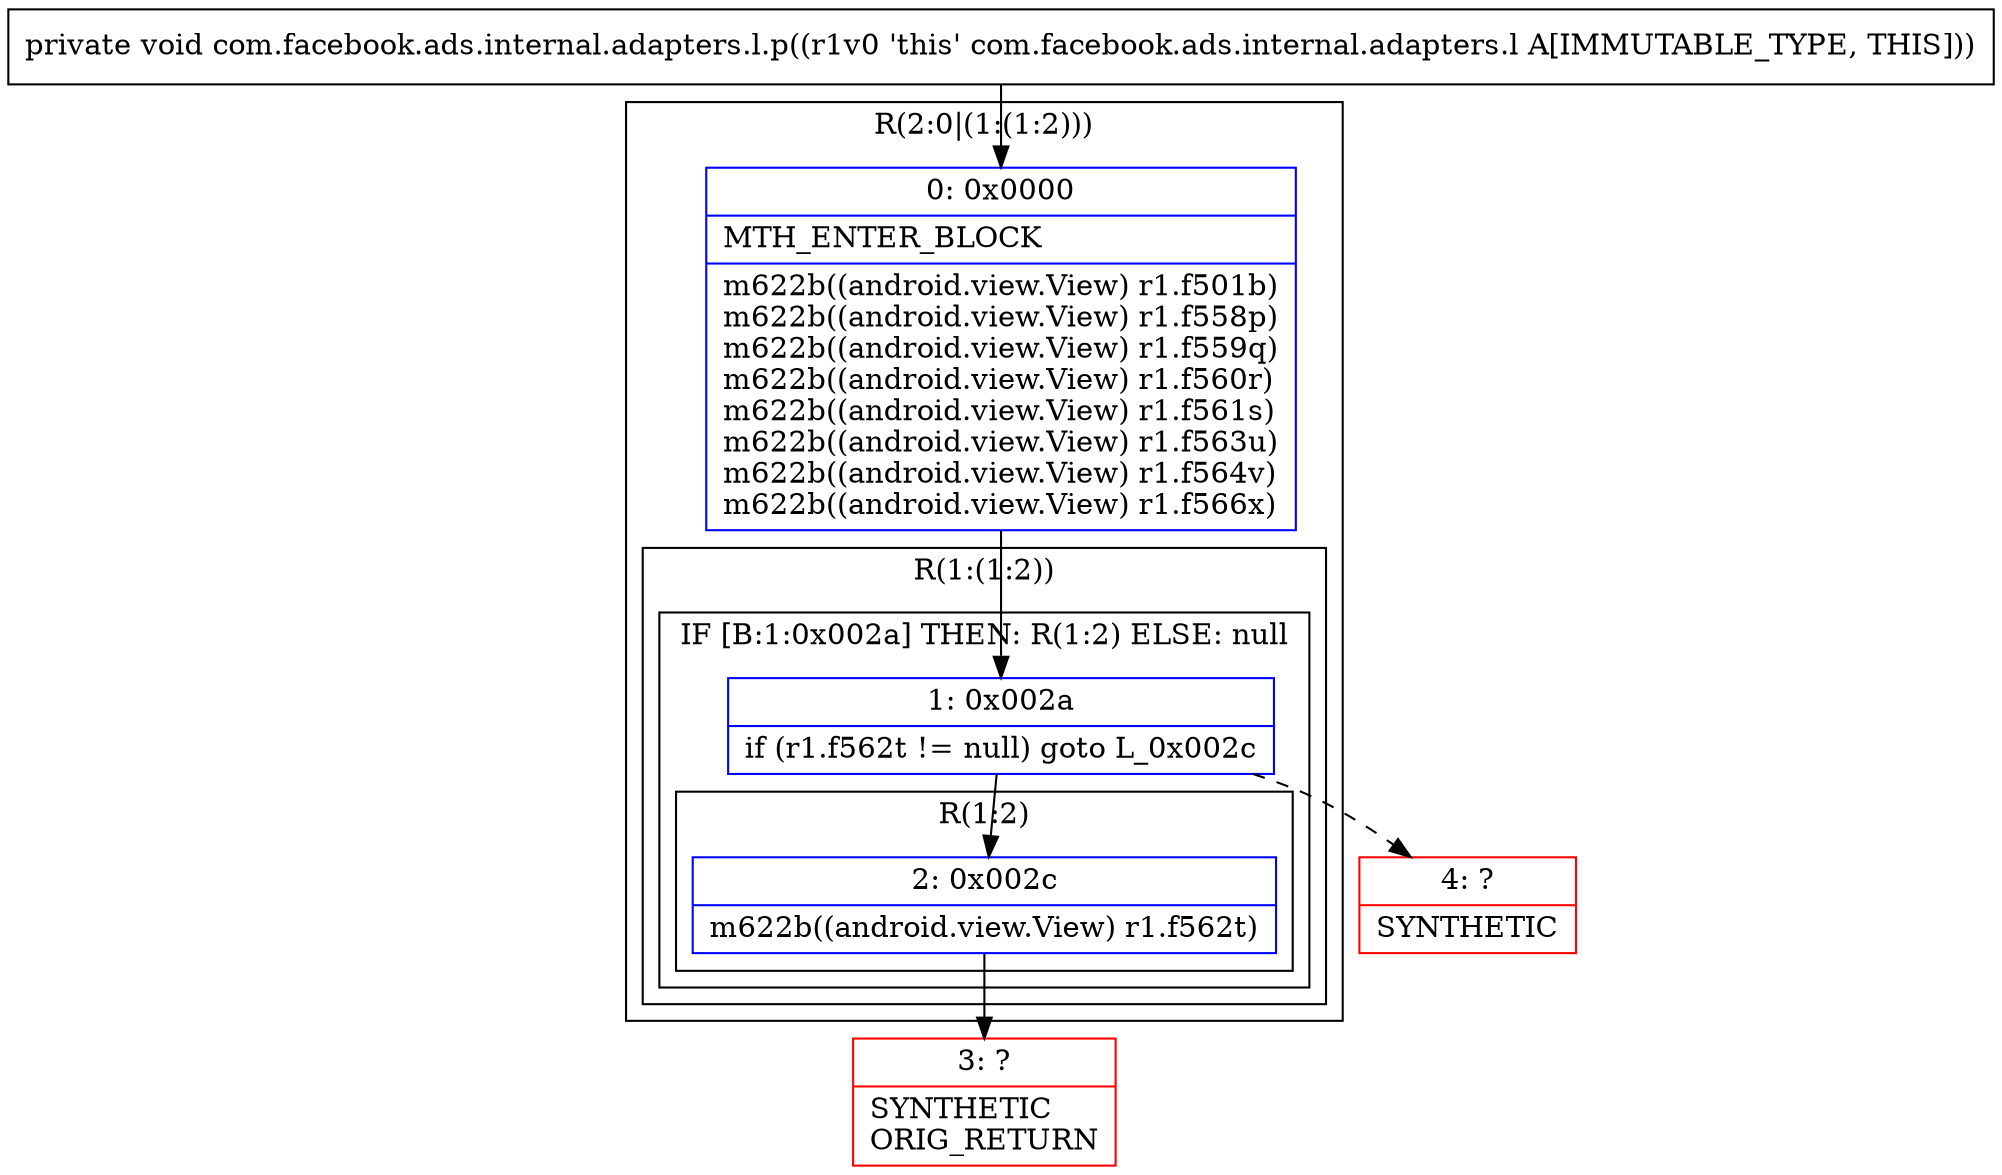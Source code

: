 digraph "CFG forcom.facebook.ads.internal.adapters.l.p()V" {
subgraph cluster_Region_1992131776 {
label = "R(2:0|(1:(1:2)))";
node [shape=record,color=blue];
Node_0 [shape=record,label="{0\:\ 0x0000|MTH_ENTER_BLOCK\l|m622b((android.view.View) r1.f501b)\lm622b((android.view.View) r1.f558p)\lm622b((android.view.View) r1.f559q)\lm622b((android.view.View) r1.f560r)\lm622b((android.view.View) r1.f561s)\lm622b((android.view.View) r1.f563u)\lm622b((android.view.View) r1.f564v)\lm622b((android.view.View) r1.f566x)\l}"];
subgraph cluster_Region_567026781 {
label = "R(1:(1:2))";
node [shape=record,color=blue];
subgraph cluster_IfRegion_450241479 {
label = "IF [B:1:0x002a] THEN: R(1:2) ELSE: null";
node [shape=record,color=blue];
Node_1 [shape=record,label="{1\:\ 0x002a|if (r1.f562t != null) goto L_0x002c\l}"];
subgraph cluster_Region_1508722563 {
label = "R(1:2)";
node [shape=record,color=blue];
Node_2 [shape=record,label="{2\:\ 0x002c|m622b((android.view.View) r1.f562t)\l}"];
}
}
}
}
Node_3 [shape=record,color=red,label="{3\:\ ?|SYNTHETIC\lORIG_RETURN\l}"];
Node_4 [shape=record,color=red,label="{4\:\ ?|SYNTHETIC\l}"];
MethodNode[shape=record,label="{private void com.facebook.ads.internal.adapters.l.p((r1v0 'this' com.facebook.ads.internal.adapters.l A[IMMUTABLE_TYPE, THIS])) }"];
MethodNode -> Node_0;
Node_0 -> Node_1;
Node_1 -> Node_2;
Node_1 -> Node_4[style=dashed];
Node_2 -> Node_3;
}

